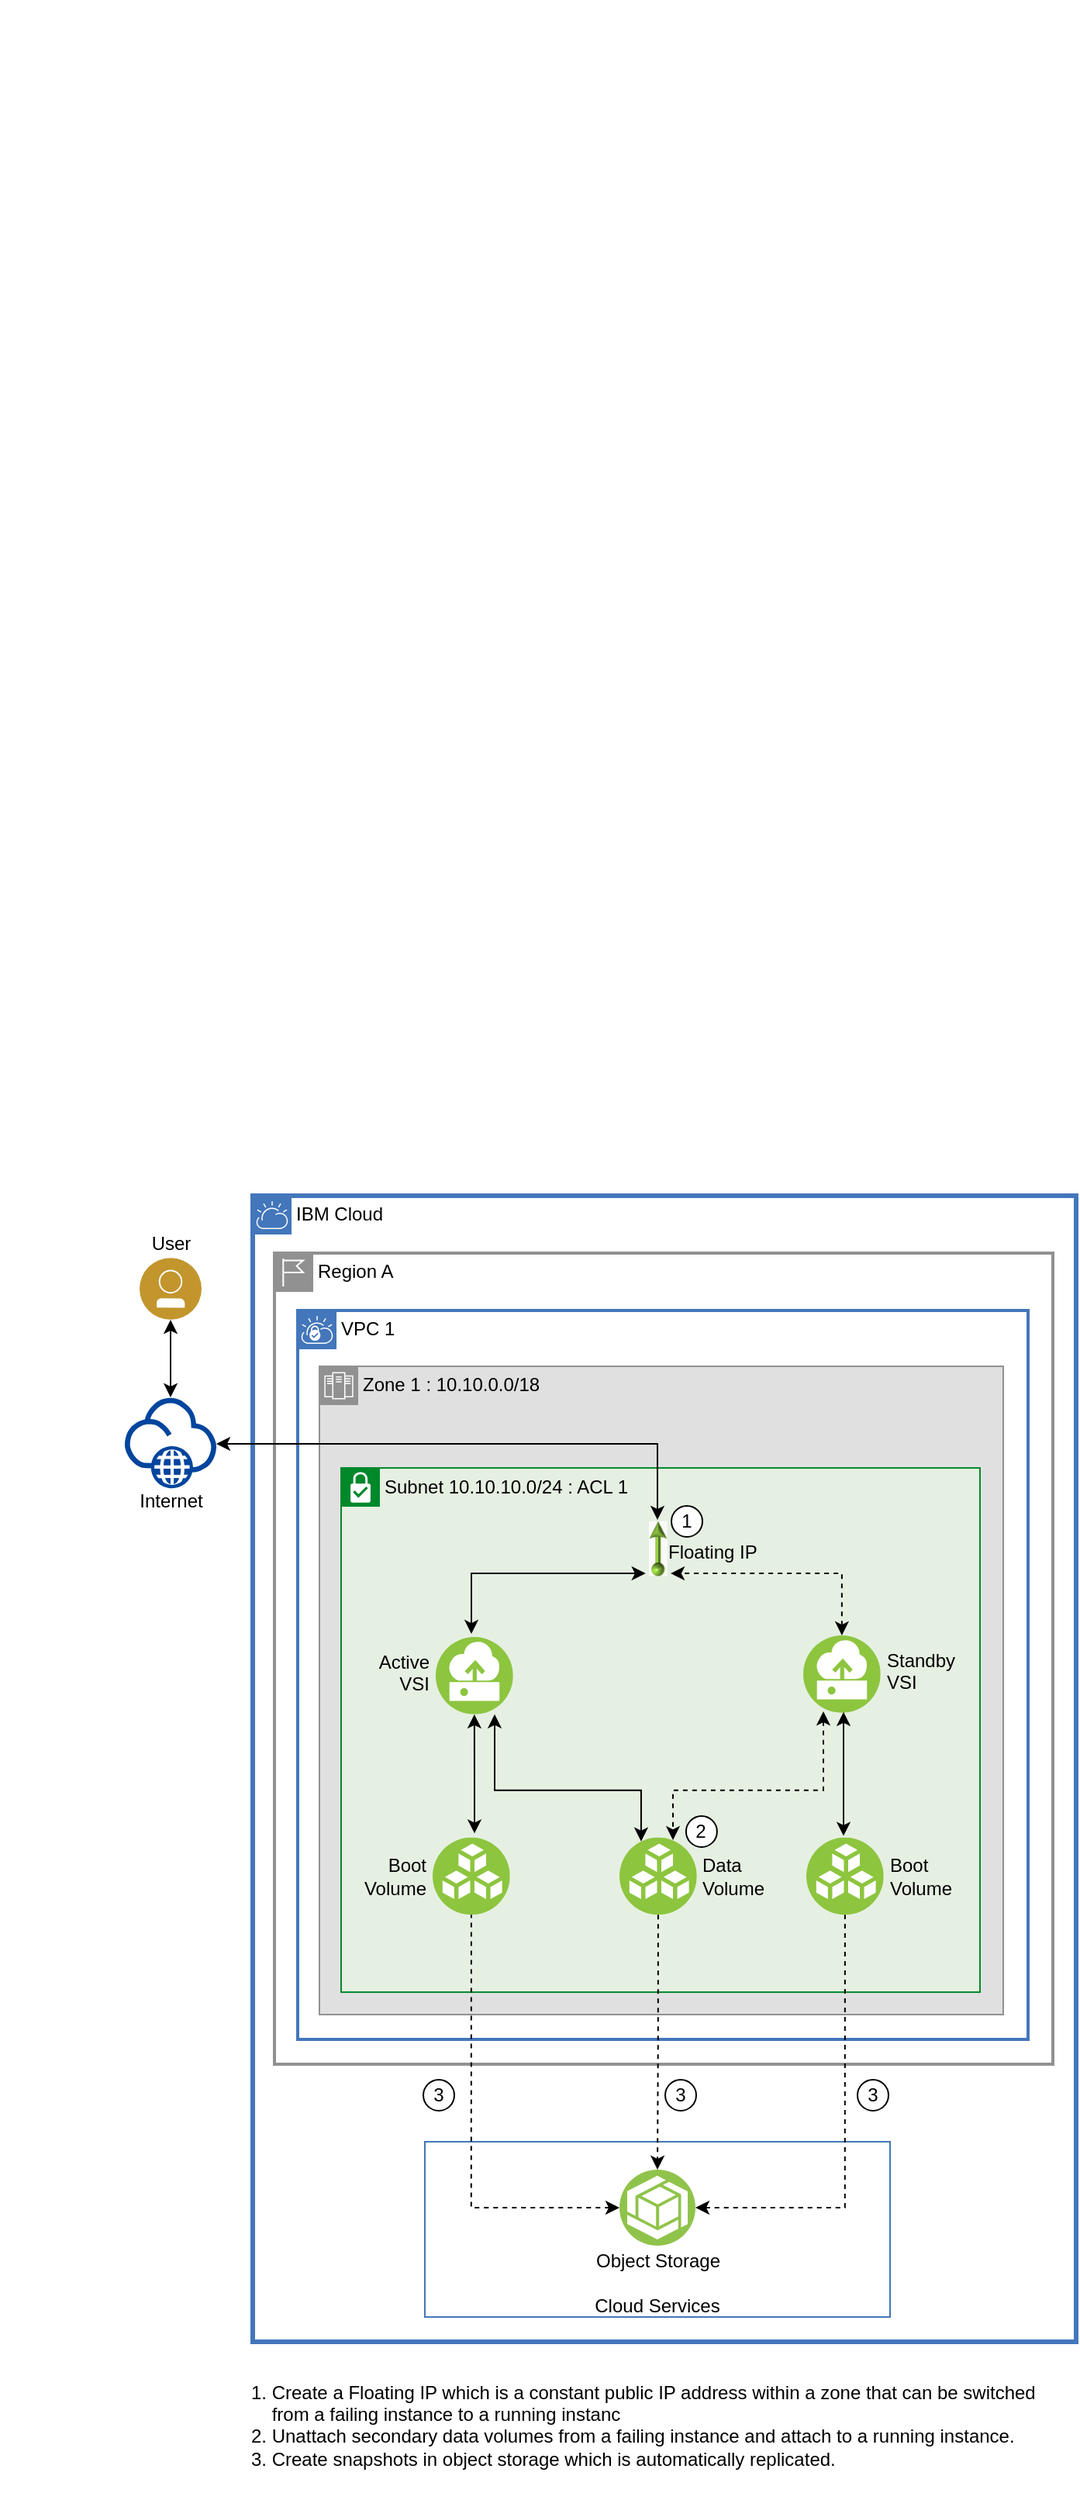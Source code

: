 <mxfile version="12.6.6" type="device"><diagram id="sqcldhInP1BjZdl1YZuS" name="Page-1"><mxGraphModel dx="1457" dy="-3031" grid="1" gridSize="10" guides="1" tooltips="1" connect="1" arrows="1" fold="1" page="1" pageScale="1" pageWidth="827" pageHeight="1169" math="0" shadow="0"><root><mxCell id="0"/><mxCell id="1" parent="0"/><mxCell id="F02deIUzdNq1rRmOXcT4-10" value="" style="image=img/lib/ibm/vpc/PublicTagOff.svg;imageWidth=25;imageHeight=25;imageAlign=left;imageVerticalAlign=top;fontStyle=0;horizontal=1;verticalAlign=top;align=left;spacingLeft=32;spacingTop=-2;collapsible=0;startSize=28;fillColor=none;rounded=0;whiteSpace=wrap;html=1;absoluteArcSize=1;arcSize=0;strokeColor=#FFFFFF;strokeWidth=2;dashed=0;container=1;" parent="1" vertex="1"><mxGeometry x="-282" y="4480" width="100" height="721" as="geometry"/></mxCell><mxCell id="TiBWH8vGSOg8TEtimY0k-6" value="IBM Cloud" style="shape=mxgraph.ibm.box;prType=cloud;fontStyle=0;verticalAlign=top;align=left;spacingLeft=32;spacingTop=4;fillColor=none;rounded=0;whiteSpace=wrap;html=1;strokeColor=#4376BB;strokeWidth=3;dashed=0;container=1;spacing=-4;collapsible=0;" parent="1" vertex="1"><mxGeometry x="-120" y="5250" width="531" height="739" as="geometry"/></mxCell><mxCell id="F02deIUzdNq1rRmOXcT4-6" value="Region A" style="shape=mxgraph.ibm.box;prType=region;fontStyle=0;verticalAlign=top;align=left;spacingLeft=32;spacingTop=4;fillColor=none;rounded=0;whiteSpace=wrap;html=1;strokeColor=#919191;strokeWidth=2;dashed=0;container=1;spacing=-4;collapsible=0;" parent="TiBWH8vGSOg8TEtimY0k-6" vertex="1"><mxGeometry x="14" y="37" width="502" height="523" as="geometry"/></mxCell><mxCell id="Rm9UUMyBeIttxLvxJtaB-29" value="VPC 1" style="shape=mxgraph.ibm.box;prType=vpc;fontStyle=0;verticalAlign=top;align=left;spacingLeft=32;spacingTop=4;fillColor=none;rounded=0;whiteSpace=wrap;html=1;strokeColor=#4376BB;strokeWidth=2;dashed=0;container=1;spacing=-4;collapsible=0;" parent="F02deIUzdNq1rRmOXcT4-6" vertex="1"><mxGeometry x="15" y="37" width="471" height="470" as="geometry"/></mxCell><mxCell id="Rm9UUMyBeIttxLvxJtaB-31" value="&lt;div&gt;&lt;font style=&quot;font-size: 12px&quot;&gt;Zone 1&lt;/font&gt; : 10.10.0.0/18&lt;/div&gt;" style="shape=mxgraph.ibm.box;prType=zone;fontStyle=0;verticalAlign=top;align=left;spacingLeft=32;spacingTop=4;fillColor=#E0E0E0;rounded=0;whiteSpace=wrap;html=1;strokeColor=#919191;strokeWidth=1;dashed=0;container=1;spacing=-4;collapsible=0;" parent="Rm9UUMyBeIttxLvxJtaB-29" vertex="1"><mxGeometry x="14" y="36" width="441" height="418" as="geometry"/></mxCell><mxCell id="Rm9UUMyBeIttxLvxJtaB-41" value="&lt;div&gt;&lt;font style=&quot;font-size: 12px&quot;&gt;Subnet 10.10.10.0/24 : ACL 1&lt;br&gt;&lt;/font&gt;&lt;/div&gt;" style="shape=mxgraph.ibm.box;prType=subnet;fontStyle=0;verticalAlign=top;align=left;spacingLeft=32;spacingTop=4;fillColor=#E6F0E2;rounded=0;whiteSpace=wrap;html=1;strokeColor=#00882B;strokeWidth=1;dashed=0;container=1;spacing=-4;collapsible=0;" parent="Rm9UUMyBeIttxLvxJtaB-31" vertex="1"><mxGeometry x="14" y="65.542" width="412" height="338" as="geometry"/></mxCell><mxCell id="Jgq2warIyRnj8-7hG901-15" value="&lt;div&gt;Active &lt;br&gt;&lt;/div&gt;&lt;div&gt;VSI&lt;/div&gt;&lt;div&gt;&lt;br&gt;&lt;/div&gt;" style="aspect=fixed;perimeter=ellipsePerimeter;html=1;align=right;shadow=0;dashed=0;image;image=img/lib/ibm/vpc/Instance.svg;dashPattern=1 1;fontColor=#000000;fontSize=12;labelPosition=left;verticalLabelPosition=middle;verticalAlign=middle;spacingTop=-9;spacingLeft=-25;spacingBottom=-20;labelBackgroundColor=none;spacingRight=3;" parent="Rm9UUMyBeIttxLvxJtaB-41" vertex="1"><mxGeometry x="61" y="109" width="49.879" height="49.879" as="geometry"/></mxCell><mxCell id="JWMULk-SwkUXpS9pUFCV-5" value="&lt;div&gt;Boot &lt;br&gt;&lt;/div&gt;&lt;div&gt;Volume&lt;/div&gt;" style="aspect=fixed;perimeter=ellipsePerimeter;html=1;align=right;shadow=0;dashed=0;image;image=img/lib/ibm/vpc/BlockStorage.svg;dashPattern=1 1;fontColor=#000000;fontSize=12;labelPosition=left;verticalLabelPosition=middle;verticalAlign=middle;spacingTop=-19;spacingLeft=0;spacingBottom=-20;labelBackgroundColor=none;spacingRight=3;" parent="Rm9UUMyBeIttxLvxJtaB-41" vertex="1"><mxGeometry x="59" y="238.259" width="49.879" height="49.879" as="geometry"/></mxCell><mxCell id="JWMULk-SwkUXpS9pUFCV-10" value="&lt;div&gt;Standby &lt;br&gt;&lt;/div&gt;&lt;div&gt;VSI&lt;/div&gt;&lt;div&gt;&lt;br&gt;&lt;/div&gt;" style="aspect=fixed;perimeter=ellipsePerimeter;html=1;align=left;shadow=0;dashed=0;image;image=img/lib/ibm/vpc/Instance.svg;dashPattern=1 1;fontColor=#000000;fontSize=12;labelPosition=right;verticalLabelPosition=middle;verticalAlign=middle;spacingTop=-9;spacingLeft=2;spacingBottom=-20;labelBackgroundColor=none;" parent="Rm9UUMyBeIttxLvxJtaB-41" vertex="1"><mxGeometry x="298" y="108" width="49.879" height="49.879" as="geometry"/></mxCell><mxCell id="JWMULk-SwkUXpS9pUFCV-11" value="&lt;div&gt;Boot &lt;br&gt;&lt;/div&gt;&lt;div&gt;Volume&lt;/div&gt;" style="aspect=fixed;perimeter=ellipsePerimeter;html=1;align=left;shadow=0;dashed=0;image;image=img/lib/ibm/vpc/BlockStorage.svg;dashPattern=1 1;fontColor=#000000;fontSize=12;labelPosition=right;verticalLabelPosition=middle;verticalAlign=middle;spacingTop=-19;spacingLeft=2;spacingBottom=-20;labelBackgroundColor=none;" parent="Rm9UUMyBeIttxLvxJtaB-41" vertex="1"><mxGeometry x="300" y="238.259" width="49.879" height="49.879" as="geometry"/></mxCell><mxCell id="JWMULk-SwkUXpS9pUFCV-21" style="edgeStyle=elbowEdgeStyle;rounded=0;elbow=vertical;html=1;labelBackgroundColor=#ffffff;startArrow=classic;startFill=1;startSize=6;endArrow=classic;endFill=1;endSize=6;jettySize=auto;orthogonalLoop=1;strokeWidth=1;fontSize=14;exitX=0.5;exitY=0;exitDx=0;exitDy=0;" parent="Rm9UUMyBeIttxLvxJtaB-41" target="Jgq2warIyRnj8-7hG901-15" edge="1"><mxGeometry relative="1" as="geometry"><Array as="points"><mxPoint x="344" y="207.799"/><mxPoint x="86" y="229.095"/><mxPoint x="86" y="229.095"/></Array><mxPoint x="86" y="235.641" as="sourcePoint"/><mxPoint x="192" y="202.913" as="targetPoint"/></mxGeometry></mxCell><mxCell id="JWMULk-SwkUXpS9pUFCV-26" style="edgeStyle=elbowEdgeStyle;rounded=0;elbow=vertical;html=1;labelBackgroundColor=#ffffff;startArrow=classic;startFill=1;startSize=6;endArrow=classic;endFill=1;endSize=6;jettySize=auto;orthogonalLoop=1;strokeWidth=1;fontSize=14;dashed=1;" parent="Rm9UUMyBeIttxLvxJtaB-41" edge="1"><mxGeometry relative="1" as="geometry"><Array as="points"><mxPoint x="284" y="207.799"/><mxPoint x="275" y="222.149"/><mxPoint x="275" y="274.513"/></Array><mxPoint x="311" y="157" as="sourcePoint"/><mxPoint x="214" y="240" as="targetPoint"/></mxGeometry></mxCell><mxCell id="JWMULk-SwkUXpS9pUFCV-28" style="edgeStyle=elbowEdgeStyle;rounded=0;elbow=vertical;html=1;labelBackgroundColor=#ffffff;startArrow=classic;startFill=1;startSize=6;endArrow=classic;endFill=1;endSize=6;jettySize=auto;orthogonalLoop=1;strokeWidth=1;fontSize=14;exitX=0.25;exitY=0;exitDx=0;exitDy=0;" parent="Rm9UUMyBeIttxLvxJtaB-41" source="JWMULk-SwkUXpS9pUFCV-8" edge="1"><mxGeometry relative="1" as="geometry"><Array as="points"><mxPoint x="154" y="207.799"/><mxPoint x="154" y="207.799"/><mxPoint x="124" y="282.014"/><mxPoint x="124" y="267.171"/><mxPoint x="144" y="276.076"/><mxPoint x="145.5" y="265.489"/><mxPoint x="145.5" y="207.888"/><mxPoint x="95.5" y="207.888"/></Array><mxPoint x="174" y="281.795" as="sourcePoint"/><mxPoint x="99" y="158.818" as="targetPoint"/></mxGeometry></mxCell><mxCell id="JWMULk-SwkUXpS9pUFCV-8" value="&lt;div&gt;Data &lt;br&gt;&lt;/div&gt;&lt;div&gt;Volume&lt;/div&gt;" style="aspect=fixed;perimeter=ellipsePerimeter;html=1;align=left;shadow=0;dashed=0;image;image=img/lib/ibm/vpc/BlockStorage.svg;dashPattern=1 1;fontColor=#000000;fontSize=12;labelPosition=right;verticalLabelPosition=middle;verticalAlign=middle;spacingTop=-19;spacingLeft=2;spacingBottom=-20;labelBackgroundColor=none;" parent="Rm9UUMyBeIttxLvxJtaB-41" vertex="1"><mxGeometry x="179.5" y="238.259" width="49.879" height="49.879" as="geometry"/></mxCell><mxCell id="F02deIUzdNq1rRmOXcT4-19" value="" style="edgeStyle=elbowEdgeStyle;rounded=0;elbow=vertical;html=1;labelBackgroundColor=#ffffff;startArrow=classic;startFill=1;startSize=6;endArrow=classic;endFill=1;endSize=6;jettySize=auto;orthogonalLoop=1;strokeWidth=1;fontSize=14;dashed=0;" parent="Rm9UUMyBeIttxLvxJtaB-41" edge="1"><mxGeometry width="60" height="60" relative="1" as="geometry"><mxPoint x="324" y="237.266" as="sourcePoint"/><mxPoint x="324" y="157.334" as="targetPoint"/></mxGeometry></mxCell><mxCell id="F02deIUzdNq1rRmOXcT4-27" value="" style="edgeStyle=elbowEdgeStyle;rounded=0;elbow=vertical;html=1;labelBackgroundColor=#ffffff;startArrow=classic;startFill=1;startSize=6;endArrow=classic;endFill=1;endSize=6;jettySize=auto;orthogonalLoop=1;strokeWidth=1;fontSize=14;exitX=0.5;exitY=0;exitDx=0;exitDy=0;dashed=0;entryX=0;entryY=0.25;entryDx=0;entryDy=0;" parent="Rm9UUMyBeIttxLvxJtaB-41" target="F02deIUzdNq1rRmOXcT4-23" edge="1"><mxGeometry width="60" height="60" relative="1" as="geometry"><mxPoint x="84" y="107" as="sourcePoint"/><mxPoint x="119" y="49.005" as="targetPoint"/><Array as="points"><mxPoint x="139" y="68"/></Array></mxGeometry></mxCell><mxCell id="F02deIUzdNq1rRmOXcT4-23" value="Floating IP" style="aspect=fixed;perimeter=ellipsePerimeter;html=1;align=left;shadow=0;dashed=0;image;image=img/lib/ibm/vpc/FloatingIP.svg;dashPattern=1 1;fontColor=#000000;fontSize=12;labelPosition=right;verticalLabelPosition=middle;verticalAlign=middle;spacingTop=-16;direction=north;spacingLeft=-13;spacingBottom=-20;labelBackgroundColor=none;" parent="Rm9UUMyBeIttxLvxJtaB-41" vertex="1"><mxGeometry x="186.44" y="34" width="36" height="36" as="geometry"/></mxCell><mxCell id="F02deIUzdNq1rRmOXcT4-24" value="" style="edgeStyle=elbowEdgeStyle;rounded=0;elbow=vertical;html=1;labelBackgroundColor=#ffffff;startArrow=classic;startFill=1;startSize=6;endArrow=classic;endFill=1;endSize=6;jettySize=auto;orthogonalLoop=1;strokeWidth=1;fontSize=14;exitX=0.5;exitY=0;exitDx=0;exitDy=0;dashed=1;entryX=0;entryY=0.75;entryDx=0;entryDy=0;" parent="Rm9UUMyBeIttxLvxJtaB-41" source="JWMULk-SwkUXpS9pUFCV-10" target="F02deIUzdNq1rRmOXcT4-23" edge="1"><mxGeometry width="60" height="60" relative="1" as="geometry"><mxPoint x="133" y="-655.532" as="sourcePoint"/><mxPoint x="202" y="-685.542" as="targetPoint"/><Array as="points"><mxPoint x="273" y="68"/><mxPoint x="253" y="-686.542"/><mxPoint x="263" y="-685.542"/><mxPoint x="253" y="-695.542"/><mxPoint x="253" y="-685.542"/></Array></mxGeometry></mxCell><mxCell id="TiBWH8vGSOg8TEtimY0k-44" value="1" style="ellipse;whiteSpace=wrap;html=1;aspect=fixed;strokeColor=#000000;fontColor=#000000;" parent="Rm9UUMyBeIttxLvxJtaB-41" vertex="1"><mxGeometry x="213" y="24.458" width="20" height="20" as="geometry"/></mxCell><mxCell id="TiBWH8vGSOg8TEtimY0k-46" value="2" style="ellipse;whiteSpace=wrap;html=1;aspect=fixed;strokeColor=#000000;fontColor=#000000;" parent="Rm9UUMyBeIttxLvxJtaB-41" vertex="1"><mxGeometry x="222.44" y="224.458" width="20" height="20" as="geometry"/></mxCell><mxCell id="TiBWH8vGSOg8TEtimY0k-47" value="3" style="ellipse;whiteSpace=wrap;html=1;aspect=fixed;strokeColor=#000000;fontColor=#000000;" parent="TiBWH8vGSOg8TEtimY0k-6" vertex="1"><mxGeometry x="110" y="570" width="20" height="20" as="geometry"/></mxCell><mxCell id="TiBWH8vGSOg8TEtimY0k-50" value="3" style="ellipse;whiteSpace=wrap;html=1;aspect=fixed;strokeColor=#000000;fontColor=#000000;" parent="TiBWH8vGSOg8TEtimY0k-6" vertex="1"><mxGeometry x="266" y="570" width="20" height="20" as="geometry"/></mxCell><mxCell id="TiBWH8vGSOg8TEtimY0k-51" value="3" style="ellipse;whiteSpace=wrap;html=1;aspect=fixed;strokeColor=#000000;fontColor=#000000;" parent="TiBWH8vGSOg8TEtimY0k-6" vertex="1"><mxGeometry x="390" y="570" width="20" height="20" as="geometry"/></mxCell><mxCell id="r6zz0ASoYdf5QmAaLKY2-1" value="Cloud Services" style="fontStyle=0;verticalAlign=top;align=center;spacingTop=-21;fillColor=none;rounded=0;whiteSpace=wrap;html=1;strokeColor=#4376BB;strokeWidth=1;dashed=0;container=1;collapsible=0;labelPosition=center;verticalLabelPosition=bottom;spacingBottom=0;" parent="TiBWH8vGSOg8TEtimY0k-6" vertex="1"><mxGeometry x="111" y="610" width="300" height="113" as="geometry"/></mxCell><mxCell id="F02deIUzdNq1rRmOXcT4-53" value="Object Storage" style="aspect=fixed;perimeter=ellipsePerimeter;html=1;align=center;shadow=0;dashed=0;fontColor=#000000;labelBackgroundColor=#ffffff;fontSize=12;spacingTop=-4;image;image=img/lib/ibm/vpc/ObjectStorage.svg;" parent="r6zz0ASoYdf5QmAaLKY2-1" vertex="1"><mxGeometry x="125.5" y="18" width="49" height="49" as="geometry"/></mxCell><mxCell id="TiBWH8vGSOg8TEtimY0k-31" style="edgeStyle=orthogonalEdgeStyle;rounded=0;orthogonalLoop=1;jettySize=auto;html=1;exitX=0.5;exitY=1;exitDx=0;exitDy=0;entryX=0.5;entryY=0;entryDx=0;entryDy=0;strokeWidth=1;fontColor=#FFFFFF;dashed=1;" parent="TiBWH8vGSOg8TEtimY0k-6" source="JWMULk-SwkUXpS9pUFCV-8" target="F02deIUzdNq1rRmOXcT4-53" edge="1"><mxGeometry relative="1" as="geometry"/></mxCell><mxCell id="TiBWH8vGSOg8TEtimY0k-34" style="edgeStyle=orthogonalEdgeStyle;rounded=0;orthogonalLoop=1;jettySize=auto;html=1;exitX=1;exitY=0.5;exitDx=0;exitDy=0;entryX=0.5;entryY=1;entryDx=0;entryDy=0;dashed=1;strokeWidth=1;fontColor=#000000;endArrow=none;endFill=0;startArrow=classic;startFill=1;" parent="TiBWH8vGSOg8TEtimY0k-6" source="F02deIUzdNq1rRmOXcT4-53" target="JWMULk-SwkUXpS9pUFCV-11" edge="1"><mxGeometry relative="1" as="geometry"/></mxCell><mxCell id="TiBWH8vGSOg8TEtimY0k-35" style="edgeStyle=orthogonalEdgeStyle;rounded=0;orthogonalLoop=1;jettySize=auto;html=1;exitX=0;exitY=0.5;exitDx=0;exitDy=0;entryX=0.5;entryY=1;entryDx=0;entryDy=0;dashed=1;startArrow=classic;startFill=1;endArrow=none;endFill=0;strokeWidth=1;fontColor=#000000;" parent="TiBWH8vGSOg8TEtimY0k-6" source="F02deIUzdNq1rRmOXcT4-53" target="JWMULk-SwkUXpS9pUFCV-5" edge="1"><mxGeometry relative="1" as="geometry"/></mxCell><mxCell id="TiBWH8vGSOg8TEtimY0k-7" value="&lt;div&gt;Public&lt;/div&gt;&lt;div&gt;Network&lt;br&gt;&lt;/div&gt;" style="shape=mxgraph.ibm.box;prType=public;fontStyle=0;verticalAlign=top;align=left;spacingLeft=32;spacingTop=4;fillColor=none;rounded=0;whiteSpace=wrap;html=1;strokeColor=#FFFFFF;strokeWidth=3;dashed=0;container=1;spacing=-4;collapsible=0;fontColor=#FFFFFF;" parent="1" vertex="1"><mxGeometry x="-223" y="5250" width="100" height="739" as="geometry"/></mxCell><mxCell id="Rm9UUMyBeIttxLvxJtaB-68" value="Internet" style="aspect=fixed;perimeter=ellipsePerimeter;html=1;align=center;shadow=0;dashed=0;image;image=img/lib/ibm/vpc/Internet.svg;labelPosition=center;verticalLabelPosition=bottom;verticalAlign=top;fontSize=12;spacingTop=-6;" parent="TiBWH8vGSOg8TEtimY0k-7" vertex="1"><mxGeometry x="20.5" y="130" width="59" height="59" as="geometry"/></mxCell><mxCell id="E9eatPJlNH1VB0aWcBck-16" value="User" style="aspect=fixed;perimeter=ellipsePerimeter;html=1;align=center;shadow=0;dashed=0;image;image=img/lib/ibm/users/user.svg;spacingTop=-4;labelPosition=center;verticalLabelPosition=top;verticalAlign=bottom;" parent="TiBWH8vGSOg8TEtimY0k-7" vertex="1"><mxGeometry x="30" y="40" width="40" height="40" as="geometry"/></mxCell><mxCell id="jlVmqAdecrQDQu0zC8nz-8" value="" style="html=1;labelBackgroundColor=#ffffff;startArrow=classic;startFill=1;startSize=6;endArrow=classic;endFill=1;endSize=6;jettySize=auto;orthogonalLoop=1;strokeWidth=1;fontSize=14;" parent="TiBWH8vGSOg8TEtimY0k-7" source="E9eatPJlNH1VB0aWcBck-16" target="Rm9UUMyBeIttxLvxJtaB-68" edge="1"><mxGeometry relative="1" as="geometry"><mxPoint x="318" y="-1571" as="sourcePoint"/><Array as="points"/></mxGeometry></mxCell><mxCell id="F02deIUzdNq1rRmOXcT4-32" value="" style="edgeStyle=elbowEdgeStyle;rounded=0;elbow=vertical;html=1;labelBackgroundColor=#ffffff;startArrow=classic;startFill=1;startSize=6;endArrow=classic;endFill=1;endSize=6;jettySize=auto;orthogonalLoop=1;strokeWidth=1;fontSize=14;" parent="1" source="Rm9UUMyBeIttxLvxJtaB-68" edge="1"><mxGeometry width="60" height="60" relative="1" as="geometry"><mxPoint x="-200" y="4660" as="sourcePoint"/><mxPoint x="141" y="5459" as="targetPoint"/><Array as="points"><mxPoint x="100" y="5410"/><mxPoint x="70" y="5460"/><mxPoint x="-10" y="5466"/><mxPoint x="-50" y="4650"/><mxPoint x="-60" y="4640"/><mxPoint x="-60" y="4660"/><mxPoint x="-128" y="4660"/><mxPoint x="-128" y="4640"/><mxPoint x="82" y="4640"/><mxPoint x="82" y="4720"/><mxPoint x="78" y="4720"/><mxPoint x="78" y="4733"/></Array></mxGeometry></mxCell><mxCell id="TiBWH8vGSOg8TEtimY0k-39" value="&lt;div align=&quot;left&quot;&gt;&lt;font style=&quot;font-size: 12px&quot;&gt;1. Create a Floating IP which is a constant public IP address within a zone that can be switched &lt;br&gt;&lt;/font&gt;&lt;/div&gt;&lt;div align=&quot;left&quot;&gt;&lt;font style=&quot;font-size: 12px&quot;&gt;&amp;nbsp;&amp;nbsp;&amp;nbsp; from a failing instance to a running instanc&lt;/font&gt;&lt;/div&gt;&lt;div align=&quot;left&quot;&gt;&lt;font style=&quot;font-size: 12px&quot;&gt;2. Unattach secondary data volumes from a failing instance and attach to a running instance.&lt;/font&gt;&lt;/div&gt;&lt;div align=&quot;left&quot;&gt;&lt;font style=&quot;font-size: 12px&quot;&gt;3. Create snapshots in object storage &lt;/font&gt;&lt;font style=&quot;font-size: 12px&quot;&gt;which is automatically replicated.&lt;/font&gt;&lt;/div&gt;&lt;div align=&quot;left&quot;&gt;&lt;font style=&quot;font-size: 12px&quot;&gt;&lt;br&gt;&lt;/font&gt;&lt;/div&gt;" style="text;html=1;resizable=0;autosize=1;align=left;verticalAlign=middle;points=[];fillColor=none;strokeColor=none;rounded=0;fontColor=#000000;" parent="1" vertex="1"><mxGeometry x="-123" y="6010" width="520" height="80" as="geometry"/></mxCell><mxCell id="idnXicWbu3G4nl29B7cS-1" parent="0"/><mxCell id="idnXicWbu3G4nl29B7cS-52" value="Connector" parent="0"/><mxCell id="idnXicWbu3G4nl29B7cS-57" parent="0"/><mxCell id="idnXicWbu3G4nl29B7cS-108" value="Connector" parent="0"/><mxCell id="Jgq2warIyRnj8-7hG901-1" parent="0"/><mxCell id="Jgq2warIyRnj8-7hG901-32" parent="0"/><mxCell id="Jgq2warIyRnj8-7hG901-33" value="Connector" parent="0"/><mxCell id="Jgq2warIyRnj8-7hG901-34" parent="0"/><mxCell id="Jgq2warIyRnj8-7hG901-35" value="Connector" parent="0"/></root></mxGraphModel></diagram></mxfile>